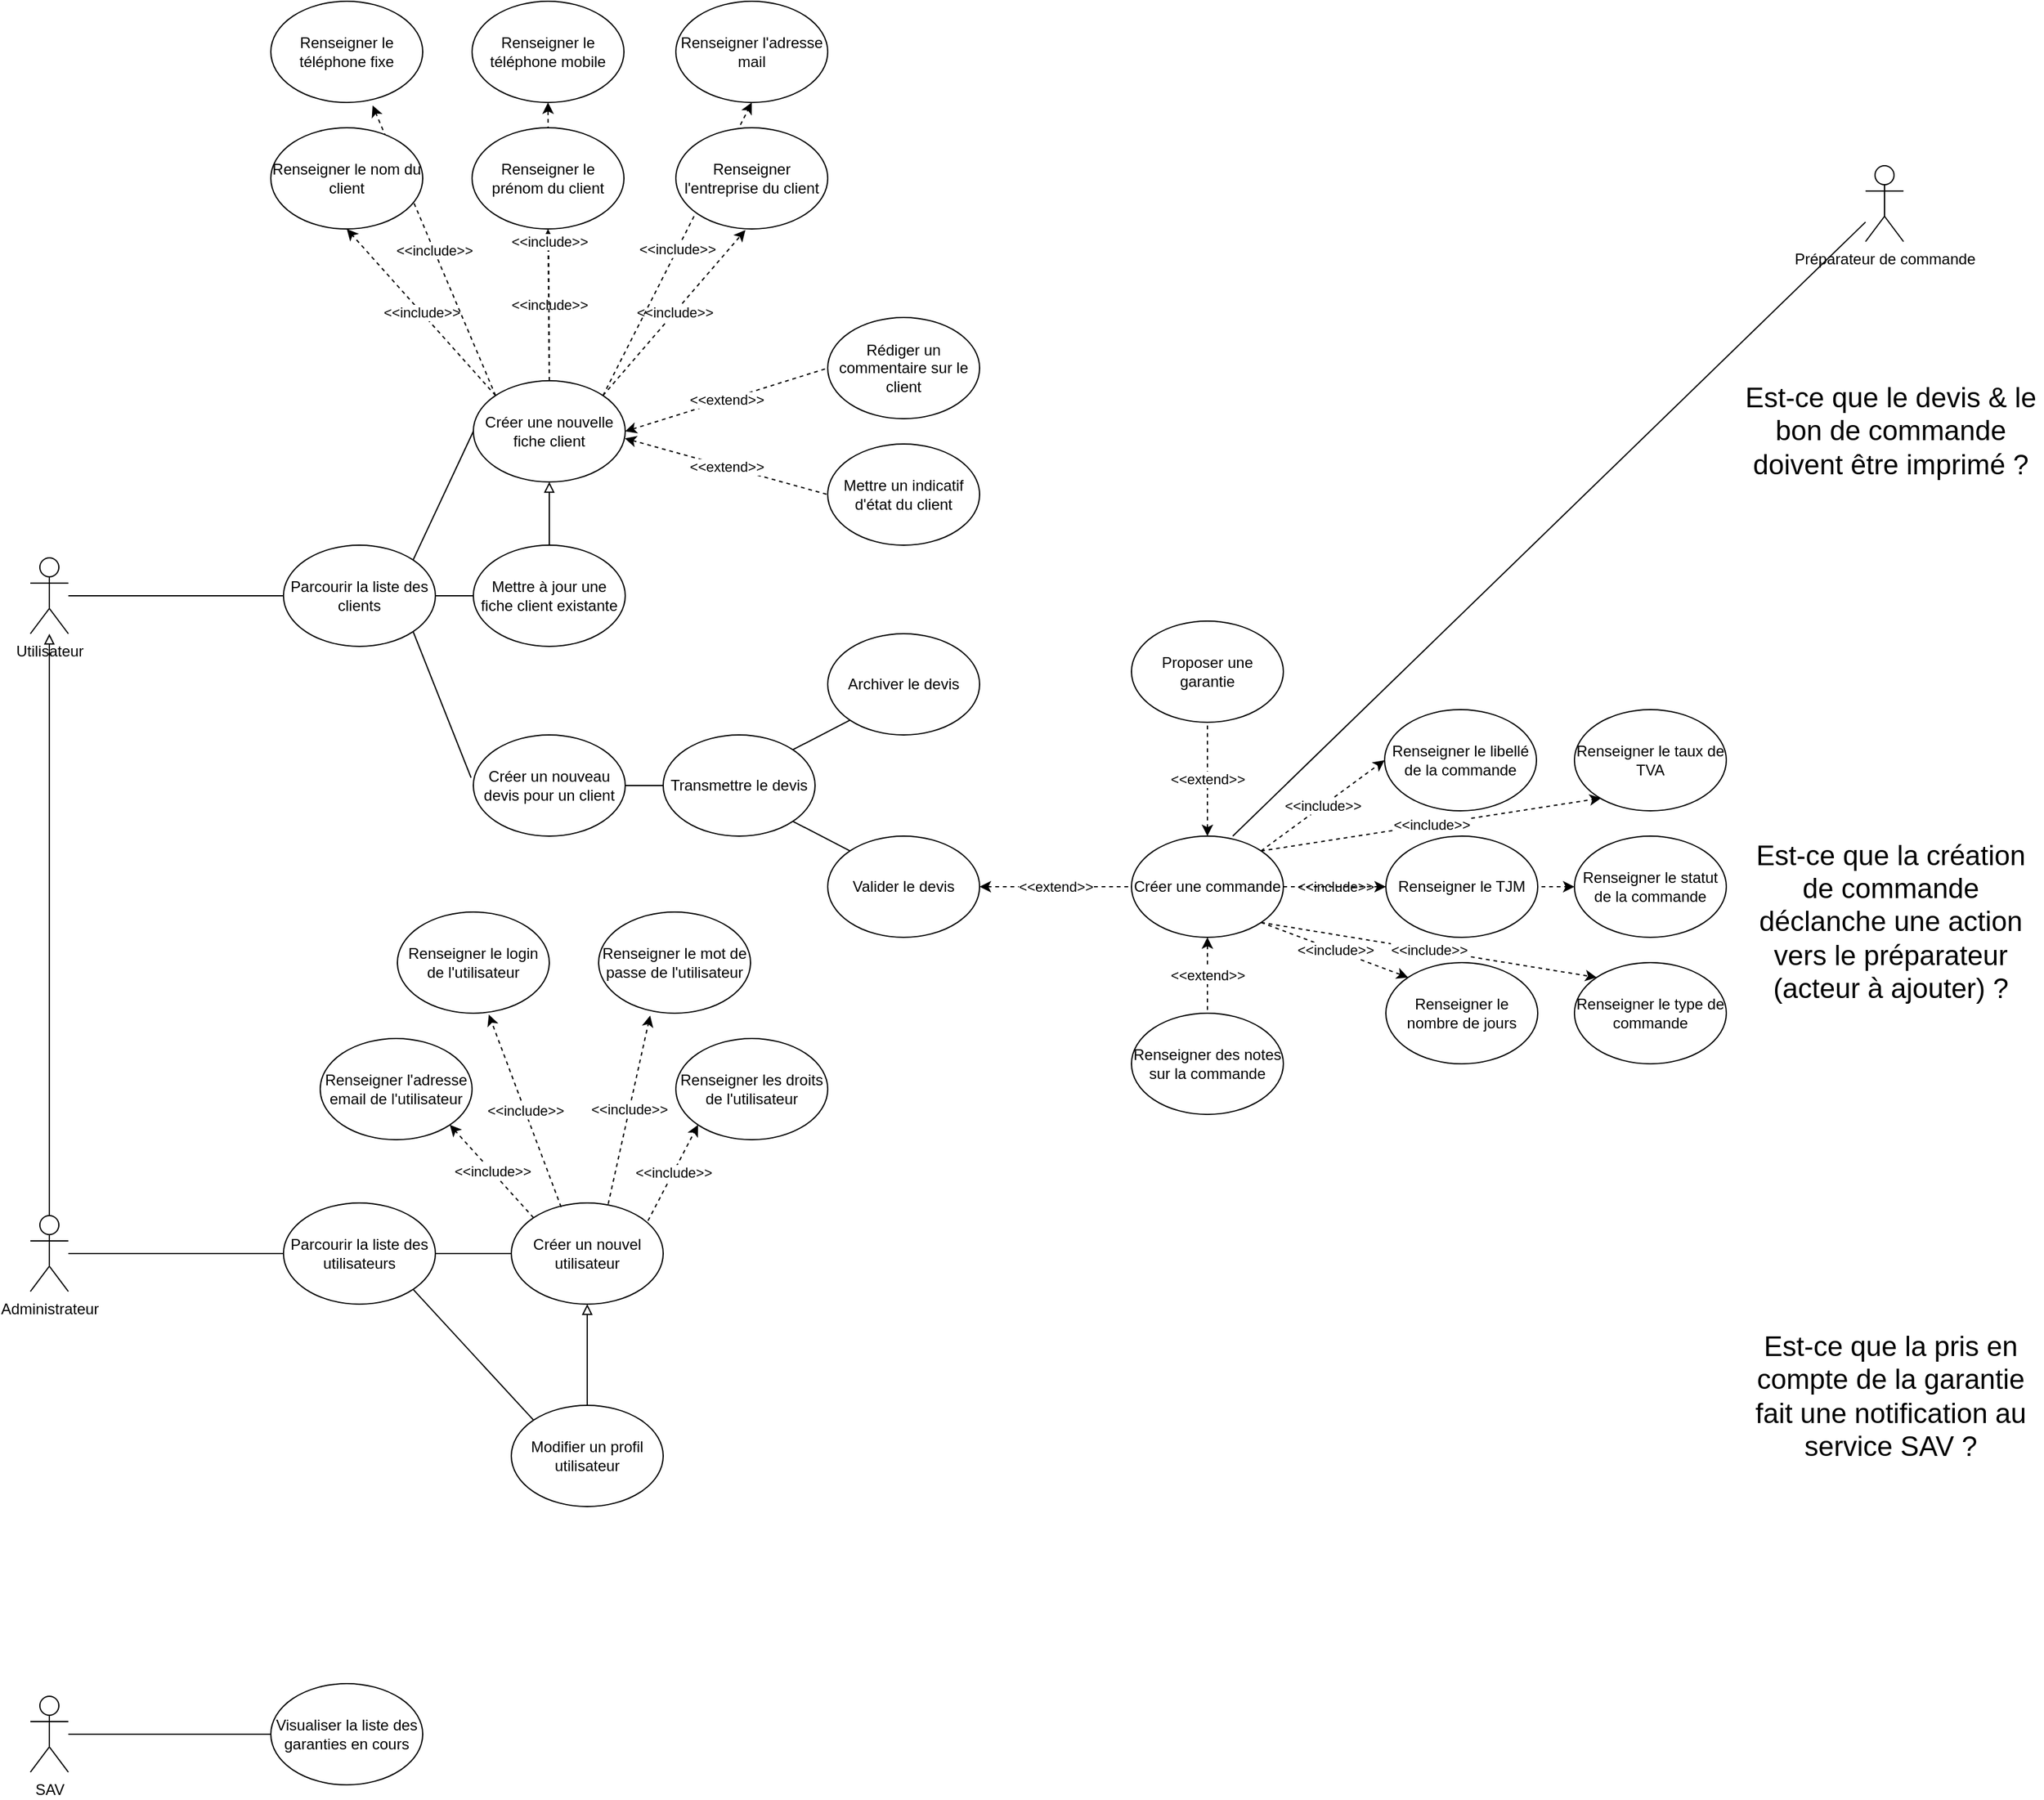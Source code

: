 <mxfile>
    <diagram id="VV6JtfN1NZM-Pk6Y8z8u" name="Page-1">
        <mxGraphModel dx="1413" dy="808" grid="1" gridSize="10" guides="1" tooltips="1" connect="1" arrows="1" fold="1" page="1" pageScale="1" pageWidth="827" pageHeight="1169" math="0" shadow="0">
            <root>
                <mxCell id="0"/>
                <mxCell id="1" parent="0"/>
                <mxCell id="2" value="Utilisateur" style="shape=umlActor;verticalLabelPosition=bottom;verticalAlign=top;html=1;outlineConnect=0;" parent="1" vertex="1">
                    <mxGeometry x="50" y="540" width="30" height="60" as="geometry"/>
                </mxCell>
                <mxCell id="3" value="Parcourir la liste des clients" style="ellipse;whiteSpace=wrap;html=1;" parent="1" vertex="1">
                    <mxGeometry x="250" y="530" width="120" height="80" as="geometry"/>
                </mxCell>
                <mxCell id="4" value="" style="endArrow=none;html=1;entryX=0;entryY=0.5;entryDx=0;entryDy=0;" parent="1" source="2" target="3" edge="1">
                    <mxGeometry width="50" height="50" relative="1" as="geometry">
                        <mxPoint x="390" y="490" as="sourcePoint"/>
                        <mxPoint x="440" y="440" as="targetPoint"/>
                    </mxGeometry>
                </mxCell>
                <mxCell id="5" value="Créer une nouvelle fiche client" style="ellipse;whiteSpace=wrap;html=1;" parent="1" vertex="1">
                    <mxGeometry x="400" y="400" width="120" height="80" as="geometry"/>
                </mxCell>
                <mxCell id="6" value="" style="endArrow=none;html=1;entryX=0;entryY=0.5;entryDx=0;entryDy=0;exitX=1;exitY=0;exitDx=0;exitDy=0;" parent="1" source="3" target="5" edge="1">
                    <mxGeometry width="50" height="50" relative="1" as="geometry">
                        <mxPoint x="90" y="580" as="sourcePoint"/>
                        <mxPoint x="260" y="580" as="targetPoint"/>
                    </mxGeometry>
                </mxCell>
                <mxCell id="7" value="Mettre à jour une fiche client existante" style="ellipse;whiteSpace=wrap;html=1;" parent="1" vertex="1">
                    <mxGeometry x="400" y="530" width="120" height="80" as="geometry"/>
                </mxCell>
                <mxCell id="8" value="" style="endArrow=block;html=1;exitX=0.5;exitY=0;exitDx=0;exitDy=0;entryX=0.5;entryY=1;entryDx=0;entryDy=0;endFill=0;" parent="1" source="7" target="5" edge="1">
                    <mxGeometry width="50" height="50" relative="1" as="geometry">
                        <mxPoint x="390" y="480" as="sourcePoint"/>
                        <mxPoint x="440" y="430" as="targetPoint"/>
                    </mxGeometry>
                </mxCell>
                <mxCell id="9" value="" style="endArrow=none;html=1;entryX=0;entryY=0.5;entryDx=0;entryDy=0;exitX=1;exitY=0.5;exitDx=0;exitDy=0;" parent="1" source="3" target="7" edge="1">
                    <mxGeometry width="50" height="50" relative="1" as="geometry">
                        <mxPoint x="362.426" y="551.716" as="sourcePoint"/>
                        <mxPoint x="410.0" y="450" as="targetPoint"/>
                    </mxGeometry>
                </mxCell>
                <mxCell id="13" value="Renseigner l'adresse mail" style="ellipse;whiteSpace=wrap;html=1;" parent="1" vertex="1">
                    <mxGeometry x="560" y="100" width="120" height="80" as="geometry"/>
                </mxCell>
                <mxCell id="14" value="Renseigner le téléphone fixe" style="ellipse;whiteSpace=wrap;html=1;" parent="1" vertex="1">
                    <mxGeometry x="240" y="100" width="120" height="80" as="geometry"/>
                </mxCell>
                <mxCell id="15" value="Renseigner le téléphone mobile" style="ellipse;whiteSpace=wrap;html=1;" parent="1" vertex="1">
                    <mxGeometry x="399" y="100" width="120" height="80" as="geometry"/>
                </mxCell>
                <mxCell id="17" value="Rédiger un commentaire sur le client" style="ellipse;whiteSpace=wrap;html=1;" parent="1" vertex="1">
                    <mxGeometry x="680" y="350" width="120" height="80" as="geometry"/>
                </mxCell>
                <mxCell id="18" value="Mettre un indicatif d'état du client" style="ellipse;whiteSpace=wrap;html=1;" parent="1" vertex="1">
                    <mxGeometry x="680" y="450" width="120" height="80" as="geometry"/>
                </mxCell>
                <mxCell id="19" value="" style="endArrow=classic;html=1;exitX=0;exitY=0;exitDx=0;exitDy=0;entryX=0.5;entryY=1;entryDx=0;entryDy=0;dashed=1;endFill=1;" parent="1" source="5" target="10" edge="1">
                    <mxGeometry relative="1" as="geometry">
                        <mxPoint x="400" y="350" as="sourcePoint"/>
                        <mxPoint x="570" y="370" as="targetPoint"/>
                    </mxGeometry>
                </mxCell>
                <mxCell id="20" value="&amp;lt;&amp;lt;include&amp;gt;&amp;gt;" style="edgeLabel;resizable=0;html=1;align=center;verticalAlign=middle;" parent="19" connectable="0" vertex="1">
                    <mxGeometry relative="1" as="geometry"/>
                </mxCell>
                <mxCell id="21" value="" style="endArrow=classic;html=1;exitX=0;exitY=0;exitDx=0;exitDy=0;entryX=0.67;entryY=1.03;entryDx=0;entryDy=0;dashed=1;endFill=1;entryPerimeter=0;" parent="1" source="5" target="14" edge="1">
                    <mxGeometry relative="1" as="geometry">
                        <mxPoint x="427.574" y="421.716" as="sourcePoint"/>
                        <mxPoint x="310" y="290" as="targetPoint"/>
                    </mxGeometry>
                </mxCell>
                <mxCell id="22" value="&amp;lt;&amp;lt;include&amp;gt;&amp;gt;" style="edgeLabel;resizable=0;html=1;align=center;verticalAlign=middle;" parent="21" connectable="0" vertex="1">
                    <mxGeometry relative="1" as="geometry"/>
                </mxCell>
                <mxCell id="10" value="Renseigner le nom du client" style="ellipse;whiteSpace=wrap;html=1;" parent="1" vertex="1">
                    <mxGeometry x="240" y="200" width="120" height="80" as="geometry"/>
                </mxCell>
                <mxCell id="23" value="" style="endArrow=classic;html=1;exitX=0.5;exitY=0;exitDx=0;exitDy=0;entryX=0.5;entryY=1;entryDx=0;entryDy=0;dashed=1;endFill=1;" parent="1" source="5" target="11" edge="1">
                    <mxGeometry relative="1" as="geometry">
                        <mxPoint x="437.574" y="431.716" as="sourcePoint"/>
                        <mxPoint x="320" y="300" as="targetPoint"/>
                    </mxGeometry>
                </mxCell>
                <mxCell id="24" value="&amp;lt;&amp;lt;include&amp;gt;&amp;gt;" style="edgeLabel;resizable=0;html=1;align=center;verticalAlign=middle;" parent="23" connectable="0" vertex="1">
                    <mxGeometry relative="1" as="geometry"/>
                </mxCell>
                <mxCell id="25" value="" style="endArrow=classic;html=1;exitX=0.5;exitY=0;exitDx=0;exitDy=0;entryX=0.5;entryY=1;entryDx=0;entryDy=0;dashed=1;endFill=1;" parent="1" source="5" target="15" edge="1">
                    <mxGeometry relative="1" as="geometry">
                        <mxPoint x="447.574" y="441.716" as="sourcePoint"/>
                        <mxPoint x="330" y="310" as="targetPoint"/>
                    </mxGeometry>
                </mxCell>
                <mxCell id="26" value="&amp;lt;&amp;lt;include&amp;gt;&amp;gt;" style="edgeLabel;resizable=0;html=1;align=center;verticalAlign=middle;" parent="25" connectable="0" vertex="1">
                    <mxGeometry relative="1" as="geometry"/>
                </mxCell>
                <mxCell id="11" value="Renseigner le prénom du client" style="ellipse;whiteSpace=wrap;html=1;" parent="1" vertex="1">
                    <mxGeometry x="399" y="200" width="120" height="80" as="geometry"/>
                </mxCell>
                <mxCell id="27" value="" style="endArrow=classic;html=1;exitX=1;exitY=0;exitDx=0;exitDy=0;entryX=0.458;entryY=1.011;entryDx=0;entryDy=0;dashed=1;endFill=1;entryPerimeter=0;" parent="1" source="5" target="12" edge="1">
                    <mxGeometry relative="1" as="geometry">
                        <mxPoint x="457.574" y="451.716" as="sourcePoint"/>
                        <mxPoint x="340" y="320" as="targetPoint"/>
                    </mxGeometry>
                </mxCell>
                <mxCell id="28" value="&amp;lt;&amp;lt;include&amp;gt;&amp;gt;" style="edgeLabel;resizable=0;html=1;align=center;verticalAlign=middle;" parent="27" connectable="0" vertex="1">
                    <mxGeometry relative="1" as="geometry"/>
                </mxCell>
                <mxCell id="29" value="" style="endArrow=classic;html=1;exitX=1;exitY=0;exitDx=0;exitDy=0;entryX=0.5;entryY=1;entryDx=0;entryDy=0;dashed=1;endFill=1;" parent="1" source="5" target="13" edge="1">
                    <mxGeometry relative="1" as="geometry">
                        <mxPoint x="467.574" y="461.716" as="sourcePoint"/>
                        <mxPoint x="350" y="330" as="targetPoint"/>
                    </mxGeometry>
                </mxCell>
                <mxCell id="30" value="&amp;lt;&amp;lt;include&amp;gt;&amp;gt;" style="edgeLabel;resizable=0;html=1;align=center;verticalAlign=middle;" parent="29" connectable="0" vertex="1">
                    <mxGeometry relative="1" as="geometry"/>
                </mxCell>
                <mxCell id="12" value="Renseigner l'entreprise du client" style="ellipse;whiteSpace=wrap;html=1;" parent="1" vertex="1">
                    <mxGeometry x="560" y="200" width="120" height="80" as="geometry"/>
                </mxCell>
                <mxCell id="31" value="" style="endArrow=none;html=1;exitX=1;exitY=0.5;exitDx=0;exitDy=0;entryX=0;entryY=0.5;entryDx=0;entryDy=0;dashed=1;endFill=0;startArrow=classic;startFill=1;" parent="1" source="5" target="17" edge="1">
                    <mxGeometry relative="1" as="geometry">
                        <mxPoint x="477.574" y="471.716" as="sourcePoint"/>
                        <mxPoint x="360" y="340" as="targetPoint"/>
                    </mxGeometry>
                </mxCell>
                <mxCell id="32" value="&amp;lt;&amp;lt;extend&amp;gt;&amp;gt;" style="edgeLabel;resizable=0;html=1;align=center;verticalAlign=middle;" parent="31" connectable="0" vertex="1">
                    <mxGeometry relative="1" as="geometry"/>
                </mxCell>
                <mxCell id="33" value="" style="endArrow=none;html=1;exitX=0.998;exitY=0.57;exitDx=0;exitDy=0;entryX=0;entryY=0.5;entryDx=0;entryDy=0;dashed=1;endFill=0;exitPerimeter=0;startArrow=classic;startFill=1;" parent="1" source="5" target="18" edge="1">
                    <mxGeometry relative="1" as="geometry">
                        <mxPoint x="530.0" y="450" as="sourcePoint"/>
                        <mxPoint x="690.0" y="400" as="targetPoint"/>
                    </mxGeometry>
                </mxCell>
                <mxCell id="34" value="&amp;lt;&amp;lt;extend&amp;gt;&amp;gt;" style="edgeLabel;resizable=0;html=1;align=center;verticalAlign=middle;" parent="33" connectable="0" vertex="1">
                    <mxGeometry relative="1" as="geometry"/>
                </mxCell>
                <mxCell id="36" value="Créer un nouveau devis pour un client" style="ellipse;whiteSpace=wrap;html=1;" parent="1" vertex="1">
                    <mxGeometry x="400" y="680" width="120" height="80" as="geometry"/>
                </mxCell>
                <mxCell id="37" value="" style="endArrow=none;html=1;entryX=-0.015;entryY=0.423;entryDx=0;entryDy=0;exitX=1;exitY=1;exitDx=0;exitDy=0;entryPerimeter=0;" parent="1" source="3" target="36" edge="1">
                    <mxGeometry width="50" height="50" relative="1" as="geometry">
                        <mxPoint x="362.426" y="551.716" as="sourcePoint"/>
                        <mxPoint x="410.0" y="450" as="targetPoint"/>
                    </mxGeometry>
                </mxCell>
                <mxCell id="38" value="Transmettre le devis" style="ellipse;whiteSpace=wrap;html=1;" parent="1" vertex="1">
                    <mxGeometry x="550" y="680" width="120" height="80" as="geometry"/>
                </mxCell>
                <mxCell id="39" value="" style="endArrow=none;html=1;exitX=1;exitY=0.5;exitDx=0;exitDy=0;" parent="1" source="36" edge="1">
                    <mxGeometry width="50" height="50" relative="1" as="geometry">
                        <mxPoint x="362.426" y="608.284" as="sourcePoint"/>
                        <mxPoint x="550" y="720" as="targetPoint"/>
                    </mxGeometry>
                </mxCell>
                <mxCell id="40" value="Archiver le devis" style="ellipse;whiteSpace=wrap;html=1;" parent="1" vertex="1">
                    <mxGeometry x="680" y="600" width="120" height="80" as="geometry"/>
                </mxCell>
                <mxCell id="41" value="Valider le devis" style="ellipse;whiteSpace=wrap;html=1;" parent="1" vertex="1">
                    <mxGeometry x="680" y="760" width="120" height="80" as="geometry"/>
                </mxCell>
                <mxCell id="42" value="" style="endArrow=none;html=1;exitX=1;exitY=0;exitDx=0;exitDy=0;entryX=0;entryY=1;entryDx=0;entryDy=0;" parent="1" source="38" target="40" edge="1">
                    <mxGeometry width="50" height="50" relative="1" as="geometry">
                        <mxPoint x="690" y="690" as="sourcePoint"/>
                        <mxPoint x="740" y="640" as="targetPoint"/>
                    </mxGeometry>
                </mxCell>
                <mxCell id="43" value="" style="endArrow=none;html=1;exitX=1;exitY=1;exitDx=0;exitDy=0;entryX=0;entryY=0;entryDx=0;entryDy=0;" parent="1" source="38" target="41" edge="1">
                    <mxGeometry width="50" height="50" relative="1" as="geometry">
                        <mxPoint x="662.426" y="701.716" as="sourcePoint"/>
                        <mxPoint x="707.574" y="678.284" as="targetPoint"/>
                    </mxGeometry>
                </mxCell>
                <mxCell id="45" value="Créer une commande" style="ellipse;whiteSpace=wrap;html=1;" parent="1" vertex="1">
                    <mxGeometry x="920" y="760" width="120" height="80" as="geometry"/>
                </mxCell>
                <mxCell id="46" value="" style="endArrow=none;html=1;exitX=1;exitY=0.5;exitDx=0;exitDy=0;entryX=0;entryY=0.5;entryDx=0;entryDy=0;dashed=1;endFill=0;startArrow=classic;startFill=1;" parent="1" source="41" target="45" edge="1">
                    <mxGeometry relative="1" as="geometry">
                        <mxPoint x="529.76" y="455.6" as="sourcePoint"/>
                        <mxPoint x="690.0" y="500" as="targetPoint"/>
                    </mxGeometry>
                </mxCell>
                <mxCell id="47" value="&amp;lt;&amp;lt;extend&amp;gt;&amp;gt;" style="edgeLabel;resizable=0;html=1;align=center;verticalAlign=middle;" parent="46" connectable="0" vertex="1">
                    <mxGeometry relative="1" as="geometry"/>
                </mxCell>
                <mxCell id="48" value="Renseigner le libellé de la commande" style="ellipse;whiteSpace=wrap;html=1;" parent="1" vertex="1">
                    <mxGeometry x="1120" y="660" width="120" height="80" as="geometry"/>
                </mxCell>
                <mxCell id="50" value="Renseigner le nombre de jours" style="ellipse;whiteSpace=wrap;html=1;" parent="1" vertex="1">
                    <mxGeometry x="1121" y="860" width="120" height="80" as="geometry"/>
                </mxCell>
                <mxCell id="51" value="Renseigner le taux de TVA" style="ellipse;whiteSpace=wrap;html=1;" parent="1" vertex="1">
                    <mxGeometry x="1270" y="660" width="120" height="80" as="geometry"/>
                </mxCell>
                <mxCell id="52" value="Renseigner le statut de la commande" style="ellipse;whiteSpace=wrap;html=1;" parent="1" vertex="1">
                    <mxGeometry x="1270" y="760" width="120" height="80" as="geometry"/>
                </mxCell>
                <mxCell id="53" value="Renseigner le type de commande" style="ellipse;whiteSpace=wrap;html=1;" parent="1" vertex="1">
                    <mxGeometry x="1270" y="860" width="120" height="80" as="geometry"/>
                </mxCell>
                <mxCell id="54" value="" style="endArrow=classic;html=1;exitX=1;exitY=0;exitDx=0;exitDy=0;entryX=0;entryY=0.5;entryDx=0;entryDy=0;dashed=1;endFill=1;" parent="1" source="45" target="48" edge="1">
                    <mxGeometry relative="1" as="geometry">
                        <mxPoint x="999.996" y="750.836" as="sourcePoint"/>
                        <mxPoint x="1112.53" y="620.0" as="targetPoint"/>
                    </mxGeometry>
                </mxCell>
                <mxCell id="55" value="&amp;lt;&amp;lt;include&amp;gt;&amp;gt;" style="edgeLabel;resizable=0;html=1;align=center;verticalAlign=middle;" parent="54" connectable="0" vertex="1">
                    <mxGeometry relative="1" as="geometry"/>
                </mxCell>
                <mxCell id="56" value="" style="endArrow=classic;html=1;exitX=1;exitY=0;exitDx=0;exitDy=0;entryX=0.175;entryY=0.875;entryDx=0;entryDy=0;dashed=1;endFill=1;entryPerimeter=0;" parent="1" source="45" target="51" edge="1">
                    <mxGeometry relative="1" as="geometry">
                        <mxPoint x="1032.426" y="781.716" as="sourcePoint"/>
                        <mxPoint x="1130" y="710" as="targetPoint"/>
                    </mxGeometry>
                </mxCell>
                <mxCell id="57" value="&amp;lt;&amp;lt;include&amp;gt;&amp;gt;" style="edgeLabel;resizable=0;html=1;align=center;verticalAlign=middle;" parent="56" connectable="0" vertex="1">
                    <mxGeometry relative="1" as="geometry"/>
                </mxCell>
                <mxCell id="58" value="" style="endArrow=classic;html=1;exitX=1;exitY=0.5;exitDx=0;exitDy=0;entryX=0;entryY=0.5;entryDx=0;entryDy=0;dashed=1;endFill=1;" parent="1" source="45" target="49" edge="1">
                    <mxGeometry relative="1" as="geometry">
                        <mxPoint x="1042.426" y="791.716" as="sourcePoint"/>
                        <mxPoint x="1140" y="720" as="targetPoint"/>
                    </mxGeometry>
                </mxCell>
                <mxCell id="59" value="&amp;lt;&amp;lt;include&amp;gt;&amp;gt;" style="edgeLabel;resizable=0;html=1;align=center;verticalAlign=middle;" parent="58" connectable="0" vertex="1">
                    <mxGeometry relative="1" as="geometry"/>
                </mxCell>
                <mxCell id="60" value="" style="endArrow=classic;html=1;exitX=1;exitY=1;exitDx=0;exitDy=0;entryX=0;entryY=0;entryDx=0;entryDy=0;dashed=1;endFill=1;" parent="1" source="45" target="53" edge="1">
                    <mxGeometry relative="1" as="geometry">
                        <mxPoint x="1052.426" y="801.716" as="sourcePoint"/>
                        <mxPoint x="1150" y="730" as="targetPoint"/>
                    </mxGeometry>
                </mxCell>
                <mxCell id="61" value="&amp;lt;&amp;lt;include&amp;gt;&amp;gt;" style="edgeLabel;resizable=0;html=1;align=center;verticalAlign=middle;" parent="60" connectable="0" vertex="1">
                    <mxGeometry relative="1" as="geometry"/>
                </mxCell>
                <mxCell id="63" value="" style="endArrow=classic;html=1;exitX=1;exitY=1;exitDx=0;exitDy=0;entryX=0;entryY=0;entryDx=0;entryDy=0;dashed=1;endFill=1;" parent="1" source="45" target="50" edge="1">
                    <mxGeometry relative="1" as="geometry">
                        <mxPoint x="1062.426" y="811.716" as="sourcePoint"/>
                        <mxPoint x="1160" y="740" as="targetPoint"/>
                    </mxGeometry>
                </mxCell>
                <mxCell id="64" value="&amp;lt;&amp;lt;include&amp;gt;&amp;gt;" style="edgeLabel;resizable=0;html=1;align=center;verticalAlign=middle;" parent="63" connectable="0" vertex="1">
                    <mxGeometry relative="1" as="geometry"/>
                </mxCell>
                <mxCell id="65" value="" style="endArrow=classic;html=1;exitX=1;exitY=0.5;exitDx=0;exitDy=0;entryX=0;entryY=0.5;entryDx=0;entryDy=0;dashed=1;endFill=1;" parent="1" source="45" target="52" edge="1">
                    <mxGeometry relative="1" as="geometry">
                        <mxPoint x="1050" y="810" as="sourcePoint"/>
                        <mxPoint x="1131" y="810" as="targetPoint"/>
                    </mxGeometry>
                </mxCell>
                <mxCell id="66" value="&amp;lt;&amp;lt;include&amp;gt;&amp;gt;" style="edgeLabel;resizable=0;html=1;align=center;verticalAlign=middle;" parent="65" connectable="0" vertex="1">
                    <mxGeometry relative="1" as="geometry"/>
                </mxCell>
                <mxCell id="49" value="Renseigner le TJM" style="ellipse;whiteSpace=wrap;html=1;" parent="1" vertex="1">
                    <mxGeometry x="1121" y="760" width="120" height="80" as="geometry"/>
                </mxCell>
                <mxCell id="67" value="Renseigner des notes sur la commande" style="ellipse;whiteSpace=wrap;html=1;" parent="1" vertex="1">
                    <mxGeometry x="920" y="900" width="120" height="80" as="geometry"/>
                </mxCell>
                <mxCell id="68" value="" style="endArrow=none;html=1;exitX=0.5;exitY=1;exitDx=0;exitDy=0;entryX=0.5;entryY=0;entryDx=0;entryDy=0;dashed=1;endFill=0;startArrow=classic;startFill=1;" parent="1" source="45" target="67" edge="1">
                    <mxGeometry relative="1" as="geometry">
                        <mxPoint x="810" y="810" as="sourcePoint"/>
                        <mxPoint x="930" y="810" as="targetPoint"/>
                    </mxGeometry>
                </mxCell>
                <mxCell id="69" value="&amp;lt;&amp;lt;extend&amp;gt;&amp;gt;" style="edgeLabel;resizable=0;html=1;align=center;verticalAlign=middle;" parent="68" connectable="0" vertex="1">
                    <mxGeometry relative="1" as="geometry"/>
                </mxCell>
                <mxCell id="70" value="Proposer une garantie" style="ellipse;whiteSpace=wrap;html=1;" parent="1" vertex="1">
                    <mxGeometry x="920" y="590" width="120" height="80" as="geometry"/>
                </mxCell>
                <mxCell id="71" value="" style="endArrow=none;html=1;entryX=0.5;entryY=1;entryDx=0;entryDy=0;dashed=1;endFill=0;startArrow=classic;startFill=1;" parent="1" target="70" edge="1">
                    <mxGeometry relative="1" as="geometry">
                        <mxPoint x="980" y="760" as="sourcePoint"/>
                        <mxPoint x="990" y="910.0" as="targetPoint"/>
                    </mxGeometry>
                </mxCell>
                <mxCell id="72" value="&amp;lt;&amp;lt;extend&amp;gt;&amp;gt;" style="edgeLabel;resizable=0;html=1;align=center;verticalAlign=middle;" parent="71" connectable="0" vertex="1">
                    <mxGeometry relative="1" as="geometry"/>
                </mxCell>
                <mxCell id="73" value="Administrateur" style="shape=umlActor;verticalLabelPosition=bottom;verticalAlign=top;html=1;outlineConnect=0;" parent="1" vertex="1">
                    <mxGeometry x="50" y="1060" width="30" height="60" as="geometry"/>
                </mxCell>
                <mxCell id="74" value="Parcourir la liste des utilisateurs" style="ellipse;whiteSpace=wrap;html=1;" parent="1" vertex="1">
                    <mxGeometry x="250" y="1050" width="120" height="80" as="geometry"/>
                </mxCell>
                <mxCell id="75" value="" style="endArrow=none;html=1;entryX=0;entryY=0.5;entryDx=0;entryDy=0;" parent="1" source="73" target="74" edge="1">
                    <mxGeometry width="50" height="50" relative="1" as="geometry">
                        <mxPoint x="80" y="1089.66" as="sourcePoint"/>
                        <mxPoint x="250" y="1089.66" as="targetPoint"/>
                    </mxGeometry>
                </mxCell>
                <mxCell id="76" value="Créer un nouvel utilisateur" style="ellipse;whiteSpace=wrap;html=1;" parent="1" vertex="1">
                    <mxGeometry x="430" y="1050" width="120" height="80" as="geometry"/>
                </mxCell>
                <mxCell id="77" value="" style="endArrow=none;html=1;entryX=0;entryY=0.5;entryDx=0;entryDy=0;exitX=1;exitY=0.5;exitDx=0;exitDy=0;" parent="1" source="74" target="76" edge="1">
                    <mxGeometry width="50" height="50" relative="1" as="geometry">
                        <mxPoint x="405" y="1040.0" as="sourcePoint"/>
                        <mxPoint x="575" y="1040.0" as="targetPoint"/>
                    </mxGeometry>
                </mxCell>
                <mxCell id="78" value="Renseigner le login de l'utilisateur" style="ellipse;whiteSpace=wrap;html=1;" parent="1" vertex="1">
                    <mxGeometry x="340" y="820" width="120" height="80" as="geometry"/>
                </mxCell>
                <mxCell id="79" value="Renseigner le mot de passe de l'utilisateur" style="ellipse;whiteSpace=wrap;html=1;" parent="1" vertex="1">
                    <mxGeometry x="499" y="820" width="120" height="80" as="geometry"/>
                </mxCell>
                <mxCell id="80" value="Renseigner l'adresse email de l'utilisateur" style="ellipse;whiteSpace=wrap;html=1;" parent="1" vertex="1">
                    <mxGeometry x="279" y="920" width="120" height="80" as="geometry"/>
                </mxCell>
                <mxCell id="82" value="Renseigner les droits de l'utilisateur" style="ellipse;whiteSpace=wrap;html=1;" parent="1" vertex="1">
                    <mxGeometry x="560" y="920" width="120" height="80" as="geometry"/>
                </mxCell>
                <mxCell id="83" value="" style="endArrow=classic;html=1;exitX=0;exitY=0;exitDx=0;exitDy=0;dashed=1;endFill=1;entryX=1;entryY=1;entryDx=0;entryDy=0;" parent="1" source="76" target="80" edge="1">
                    <mxGeometry relative="1" as="geometry">
                        <mxPoint x="460.004" y="1059.996" as="sourcePoint"/>
                        <mxPoint x="380" y="990" as="targetPoint"/>
                    </mxGeometry>
                </mxCell>
                <mxCell id="84" value="&amp;lt;&amp;lt;include&amp;gt;&amp;gt;" style="edgeLabel;resizable=0;html=1;align=center;verticalAlign=middle;" parent="83" connectable="0" vertex="1">
                    <mxGeometry relative="1" as="geometry"/>
                </mxCell>
                <mxCell id="85" value="" style="endArrow=classic;html=1;exitX=0.328;exitY=0.041;exitDx=0;exitDy=0;dashed=1;endFill=1;entryX=0.602;entryY=1.013;entryDx=0;entryDy=0;entryPerimeter=0;exitPerimeter=0;" parent="1" source="76" target="78" edge="1">
                    <mxGeometry relative="1" as="geometry">
                        <mxPoint x="457.574" y="1071.716" as="sourcePoint"/>
                        <mxPoint x="391.426" y="998.284" as="targetPoint"/>
                    </mxGeometry>
                </mxCell>
                <mxCell id="86" value="&amp;lt;&amp;lt;include&amp;gt;&amp;gt;" style="edgeLabel;resizable=0;html=1;align=center;verticalAlign=middle;" parent="85" connectable="0" vertex="1">
                    <mxGeometry relative="1" as="geometry"/>
                </mxCell>
                <mxCell id="87" value="" style="endArrow=classic;html=1;exitX=0.638;exitY=0.01;exitDx=0;exitDy=0;dashed=1;endFill=1;entryX=0.339;entryY=1.023;entryDx=0;entryDy=0;entryPerimeter=0;exitPerimeter=0;" parent="1" source="76" target="79" edge="1">
                    <mxGeometry relative="1" as="geometry">
                        <mxPoint x="467.574" y="1081.716" as="sourcePoint"/>
                        <mxPoint x="401.426" y="1008.284" as="targetPoint"/>
                    </mxGeometry>
                </mxCell>
                <mxCell id="88" value="&amp;lt;&amp;lt;include&amp;gt;&amp;gt;" style="edgeLabel;resizable=0;html=1;align=center;verticalAlign=middle;" parent="87" connectable="0" vertex="1">
                    <mxGeometry relative="1" as="geometry"/>
                </mxCell>
                <mxCell id="89" value="" style="endArrow=classic;html=1;exitX=0.9;exitY=0.176;exitDx=0;exitDy=0;dashed=1;endFill=1;entryX=0;entryY=1;entryDx=0;entryDy=0;exitPerimeter=0;" parent="1" source="76" target="82" edge="1">
                    <mxGeometry relative="1" as="geometry">
                        <mxPoint x="477.574" y="1091.716" as="sourcePoint"/>
                        <mxPoint x="411.426" y="1018.284" as="targetPoint"/>
                    </mxGeometry>
                </mxCell>
                <mxCell id="90" value="&amp;lt;&amp;lt;include&amp;gt;&amp;gt;" style="edgeLabel;resizable=0;html=1;align=center;verticalAlign=middle;" parent="89" connectable="0" vertex="1">
                    <mxGeometry relative="1" as="geometry"/>
                </mxCell>
                <mxCell id="91" value="Modifier un profil utilisateur" style="ellipse;whiteSpace=wrap;html=1;" parent="1" vertex="1">
                    <mxGeometry x="430" y="1210" width="120" height="80" as="geometry"/>
                </mxCell>
                <mxCell id="92" value="" style="endArrow=none;html=1;entryX=0;entryY=0;entryDx=0;entryDy=0;exitX=1;exitY=1;exitDx=0;exitDy=0;" parent="1" source="74" target="91" edge="1">
                    <mxGeometry width="50" height="50" relative="1" as="geometry">
                        <mxPoint x="380.0" y="1100.0" as="sourcePoint"/>
                        <mxPoint x="440.0" y="1100.0" as="targetPoint"/>
                    </mxGeometry>
                </mxCell>
                <mxCell id="93" value="" style="endArrow=block;html=1;exitX=0.5;exitY=0;exitDx=0;exitDy=0;entryX=0.5;entryY=1;entryDx=0;entryDy=0;endFill=0;" parent="1" source="91" target="76" edge="1">
                    <mxGeometry width="50" height="50" relative="1" as="geometry">
                        <mxPoint x="530" y="1190" as="sourcePoint"/>
                        <mxPoint x="580" y="1140" as="targetPoint"/>
                    </mxGeometry>
                </mxCell>
                <mxCell id="94" value="&lt;font style=&quot;font-size: 22px;&quot;&gt;Est-ce que la création de commande déclanche une action vers le préparateur (acteur à ajouter) ?&lt;/font&gt;" style="text;html=1;strokeColor=none;fillColor=none;align=center;verticalAlign=middle;whiteSpace=wrap;rounded=0;" parent="1" vertex="1">
                    <mxGeometry x="1400" y="725" width="240" height="205" as="geometry"/>
                </mxCell>
                <mxCell id="95" value="&lt;font style=&quot;font-size: 22px;&quot;&gt;Est-ce que le devis &amp;amp; le bon de commande doivent être imprimé ?&lt;br&gt;&lt;/font&gt;" style="text;html=1;strokeColor=none;fillColor=none;align=center;verticalAlign=middle;whiteSpace=wrap;rounded=0;" parent="1" vertex="1">
                    <mxGeometry x="1400" y="337.5" width="240" height="205" as="geometry"/>
                </mxCell>
                <mxCell id="96" value="&lt;font style=&quot;font-size: 22px;&quot;&gt;Est-ce que la pris en compte de la garantie fait une notification au service SAV ?&lt;/font&gt;" style="text;html=1;strokeColor=none;fillColor=none;align=center;verticalAlign=middle;whiteSpace=wrap;rounded=0;" parent="1" vertex="1">
                    <mxGeometry x="1400" y="1100" width="240" height="205" as="geometry"/>
                </mxCell>
                <mxCell id="97" value="SAV" style="shape=umlActor;verticalLabelPosition=bottom;verticalAlign=top;html=1;outlineConnect=0;" parent="1" vertex="1">
                    <mxGeometry x="50" y="1440" width="30" height="60" as="geometry"/>
                </mxCell>
                <mxCell id="98" value="Visualiser la liste des garanties en cours" style="ellipse;whiteSpace=wrap;html=1;" parent="1" vertex="1">
                    <mxGeometry x="240" y="1430" width="120" height="80" as="geometry"/>
                </mxCell>
                <mxCell id="99" value="" style="endArrow=none;html=1;entryX=0;entryY=0.5;entryDx=0;entryDy=0;" parent="1" source="97" target="98" edge="1">
                    <mxGeometry width="50" height="50" relative="1" as="geometry">
                        <mxPoint x="362.426" y="1128.284" as="sourcePoint"/>
                        <mxPoint x="457.574" y="1231.716" as="targetPoint"/>
                    </mxGeometry>
                </mxCell>
                <mxCell id="100" value="Préparateur de commande" style="shape=umlActor;verticalLabelPosition=bottom;verticalAlign=top;html=1;outlineConnect=0;" parent="1" vertex="1">
                    <mxGeometry x="1500" y="230" width="30" height="60" as="geometry"/>
                </mxCell>
                <mxCell id="102" value="" style="endArrow=none;html=1;fontSize=22;exitX=0.667;exitY=0;exitDx=0;exitDy=0;exitPerimeter=0;" parent="1" source="45" target="100" edge="1">
                    <mxGeometry width="50" height="50" relative="1" as="geometry">
                        <mxPoint x="1200" y="770" as="sourcePoint"/>
                        <mxPoint x="1450" y="480" as="targetPoint"/>
                    </mxGeometry>
                </mxCell>
                <mxCell id="103" value="" style="endArrow=block;html=1;exitX=0.5;exitY=0;exitDx=0;exitDy=0;exitPerimeter=0;endFill=0;" edge="1" parent="1" source="73" target="2">
                    <mxGeometry width="50" height="50" relative="1" as="geometry">
                        <mxPoint x="90" y="1100" as="sourcePoint"/>
                        <mxPoint x="260" y="1100" as="targetPoint"/>
                    </mxGeometry>
                </mxCell>
            </root>
        </mxGraphModel>
    </diagram>
</mxfile>
